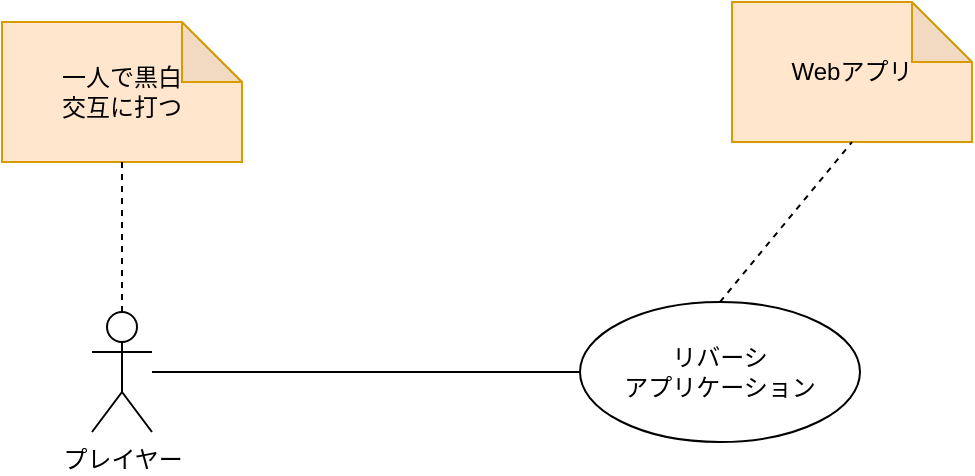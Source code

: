 <mxfile>
    <diagram id="zxoBuEczzG02sRchriqg" name="ページ1">
        <mxGraphModel dx="1061" dy="802" grid="1" gridSize="10" guides="1" tooltips="1" connect="1" arrows="1" fold="1" page="1" pageScale="1" pageWidth="827" pageHeight="1169" math="0" shadow="0">
            <root>
                <mxCell id="0"/>
                <mxCell id="1" parent="0"/>
                <mxCell id="2" value="リバーシ&lt;div&gt;アプリケーション&lt;/div&gt;" style="ellipse;whiteSpace=wrap;html=1;" vertex="1" parent="1">
                    <mxGeometry x="344" y="390" width="140" height="70" as="geometry"/>
                </mxCell>
                <mxCell id="3" value="プレイヤー" style="shape=umlActor;verticalLabelPosition=bottom;verticalAlign=top;html=1;" vertex="1" parent="1">
                    <mxGeometry x="100" y="395" width="30" height="60" as="geometry"/>
                </mxCell>
                <mxCell id="4" value="" style="endArrow=none;html=1;" edge="1" parent="1" source="3" target="2">
                    <mxGeometry relative="1" as="geometry">
                        <mxPoint x="180" y="440" as="sourcePoint"/>
                        <mxPoint x="294" y="426.98" as="targetPoint"/>
                    </mxGeometry>
                </mxCell>
                <mxCell id="8" value="Webアプリ" style="shape=note;whiteSpace=wrap;html=1;backgroundOutline=1;darkOpacity=0.05;fillColor=#ffe6cc;strokeColor=#d79b00;" vertex="1" parent="1">
                    <mxGeometry x="420" y="240" width="120" height="70" as="geometry"/>
                </mxCell>
                <mxCell id="9" value="" style="endArrow=none;dashed=1;html=1;exitX=0.5;exitY=0;exitDx=0;exitDy=0;entryX=0.5;entryY=1;entryDx=0;entryDy=0;entryPerimeter=0;" edge="1" parent="1" source="2" target="8">
                    <mxGeometry width="50" height="50" relative="1" as="geometry">
                        <mxPoint x="290" y="350" as="sourcePoint"/>
                        <mxPoint x="340" y="300" as="targetPoint"/>
                    </mxGeometry>
                </mxCell>
                <mxCell id="10" value="一人で黒白&lt;div&gt;交互に打つ&lt;/div&gt;" style="shape=note;whiteSpace=wrap;html=1;backgroundOutline=1;darkOpacity=0.05;fillColor=#ffe6cc;strokeColor=#d79b00;" vertex="1" parent="1">
                    <mxGeometry x="55" y="250" width="120" height="70" as="geometry"/>
                </mxCell>
                <mxCell id="11" value="" style="endArrow=none;dashed=1;html=1;exitX=0.5;exitY=0;exitDx=0;exitDy=0;entryX=0.5;entryY=1;entryDx=0;entryDy=0;entryPerimeter=0;exitPerimeter=0;" edge="1" parent="1" target="10" source="3">
                    <mxGeometry width="50" height="50" relative="1" as="geometry">
                        <mxPoint x="110" y="360" as="sourcePoint"/>
                        <mxPoint x="36" y="270" as="targetPoint"/>
                    </mxGeometry>
                </mxCell>
            </root>
        </mxGraphModel>
    </diagram>
</mxfile>